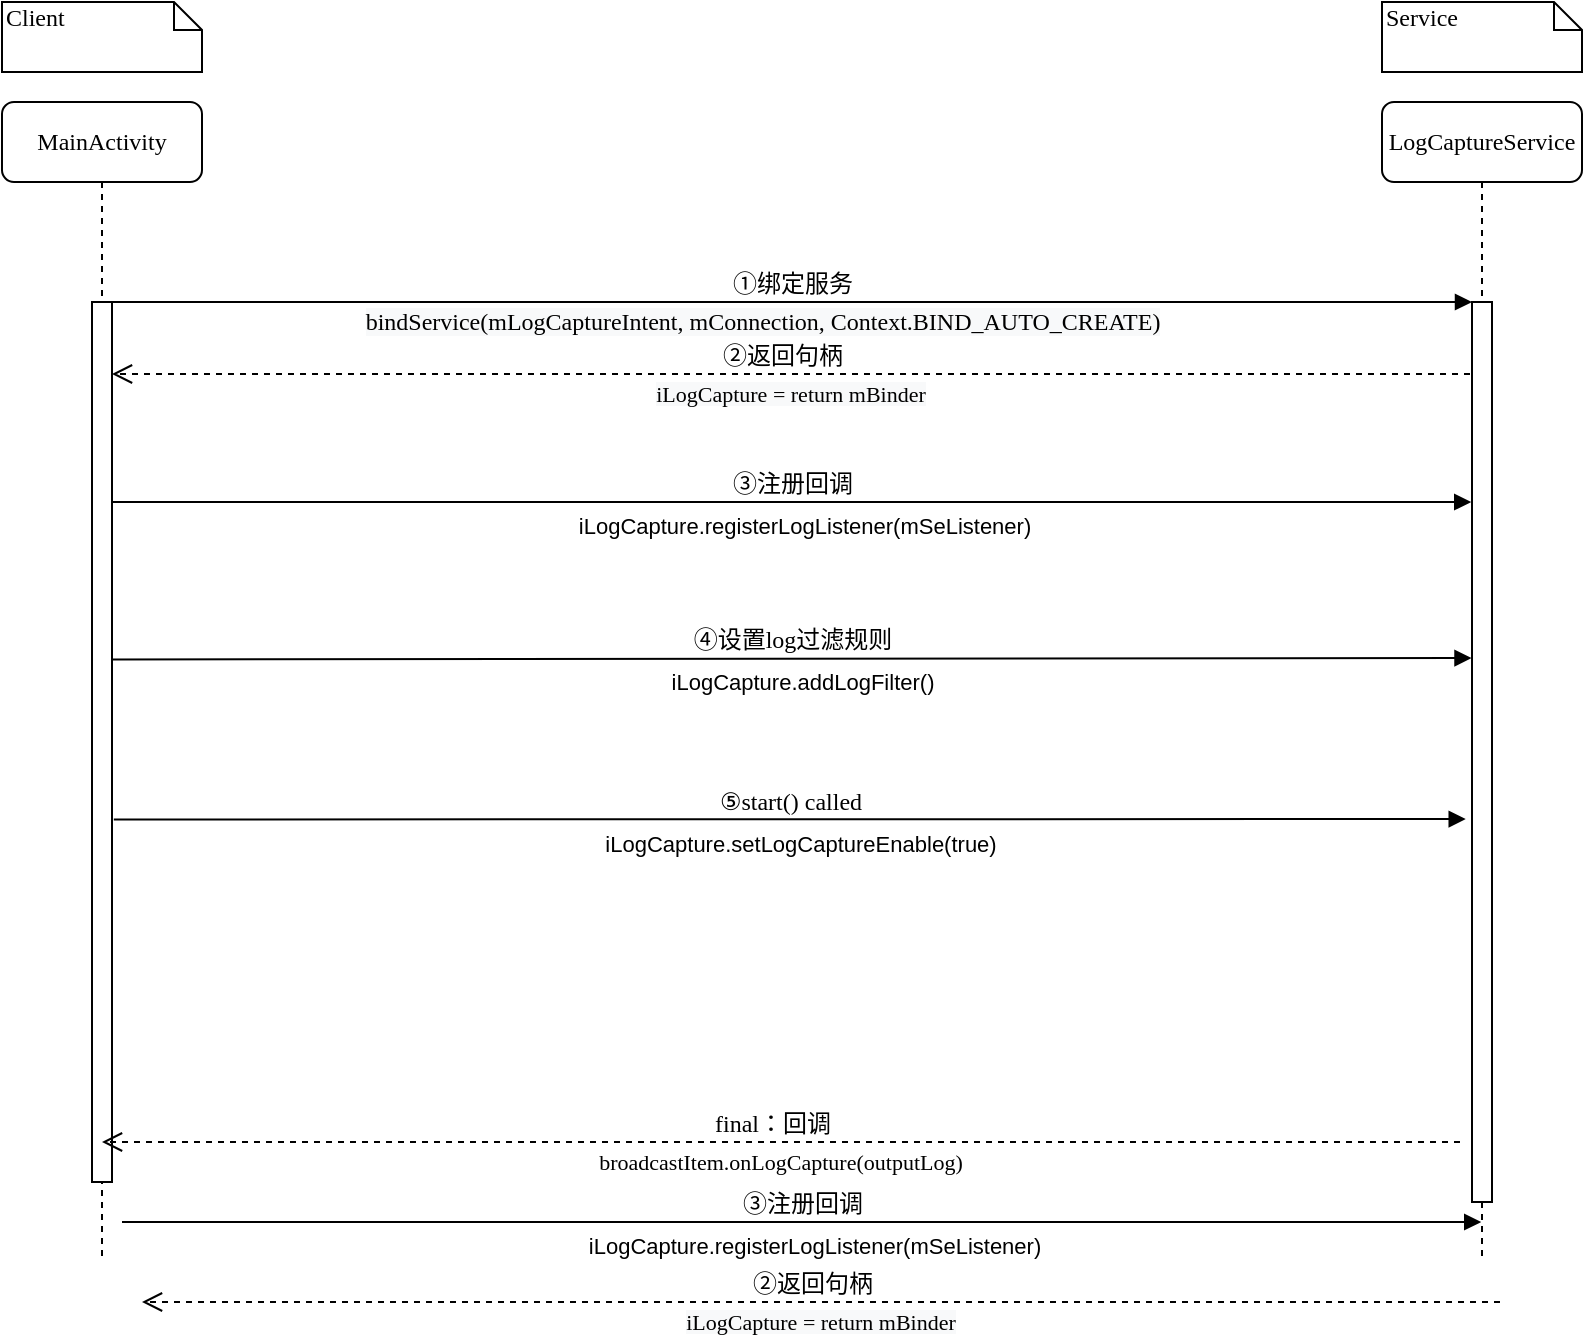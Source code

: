 <mxfile version="17.0.0" type="github">
  <diagram name="Page-1" id="13e1069c-82ec-6db2-03f1-153e76fe0fe0">
    <mxGraphModel dx="698" dy="357" grid="1" gridSize="10" guides="1" tooltips="1" connect="1" arrows="1" fold="1" page="1" pageScale="1" pageWidth="1100" pageHeight="850" background="none" math="0" shadow="0">
      <root>
        <mxCell id="0" />
        <mxCell id="1" parent="0" />
        <mxCell id="7baba1c4bc27f4b0-2" value="LogCaptureService" style="shape=umlLifeline;perimeter=lifelinePerimeter;whiteSpace=wrap;html=1;container=1;collapsible=0;recursiveResize=0;outlineConnect=0;rounded=1;shadow=0;comic=0;labelBackgroundColor=none;strokeWidth=1;fontFamily=Verdana;fontSize=12;align=center;" parent="1" vertex="1">
          <mxGeometry x="790" y="80" width="100" height="580" as="geometry" />
        </mxCell>
        <mxCell id="7baba1c4bc27f4b0-10" value="" style="html=1;points=[];perimeter=orthogonalPerimeter;rounded=0;shadow=0;comic=0;labelBackgroundColor=none;strokeWidth=1;fontFamily=Verdana;fontSize=12;align=center;" parent="7baba1c4bc27f4b0-2" vertex="1">
          <mxGeometry x="45" y="100" width="10" height="450" as="geometry" />
        </mxCell>
        <mxCell id="7baba1c4bc27f4b0-8" value="MainActivity" style="shape=umlLifeline;perimeter=lifelinePerimeter;whiteSpace=wrap;html=1;container=1;collapsible=0;recursiveResize=0;outlineConnect=0;rounded=1;shadow=0;comic=0;labelBackgroundColor=none;strokeWidth=1;fontFamily=Verdana;fontSize=12;align=center;" parent="1" vertex="1">
          <mxGeometry x="100" y="80" width="100" height="580" as="geometry" />
        </mxCell>
        <mxCell id="7baba1c4bc27f4b0-9" value="" style="html=1;points=[];perimeter=orthogonalPerimeter;rounded=0;shadow=0;comic=0;labelBackgroundColor=none;strokeWidth=1;fontFamily=Verdana;fontSize=12;align=center;" parent="7baba1c4bc27f4b0-8" vertex="1">
          <mxGeometry x="45" y="100" width="10" height="440" as="geometry" />
        </mxCell>
        <mxCell id="7baba1c4bc27f4b0-30" value="②返回句柄" style="html=1;verticalAlign=bottom;endArrow=open;dashed=1;endSize=8;labelBackgroundColor=none;fontFamily=Verdana;fontSize=12;edgeStyle=elbowEdgeStyle;elbow=vertical;" parent="1" target="7baba1c4bc27f4b0-9" edge="1">
          <mxGeometry x="0.013" relative="1" as="geometry">
            <mxPoint x="150" y="216" as="targetPoint" />
            <Array as="points">
              <mxPoint x="490" y="216" />
              <mxPoint x="570" y="586" />
            </Array>
            <mxPoint x="834" y="216" as="sourcePoint" />
            <mxPoint as="offset" />
          </mxGeometry>
        </mxCell>
        <mxCell id="2GdhyHXG3PzUkVWqFxI4-2" value="&lt;span style=&quot;background-color: rgb(248 , 249 , 250)&quot;&gt;&lt;font face=&quot;Verdana&quot;&gt;iLogCapture = return&amp;nbsp;mBinder&lt;/font&gt;&lt;/span&gt;" style="edgeLabel;html=1;align=center;verticalAlign=middle;resizable=0;points=[];" vertex="1" connectable="0" parent="7baba1c4bc27f4b0-30">
          <mxGeometry x="-0.024" y="2" relative="1" as="geometry">
            <mxPoint x="-9" y="8" as="offset" />
          </mxGeometry>
        </mxCell>
        <mxCell id="7baba1c4bc27f4b0-11" value="①绑定服务" style="html=1;verticalAlign=bottom;endArrow=block;entryX=0;entryY=0;labelBackgroundColor=none;fontFamily=Verdana;fontSize=12;edgeStyle=elbowEdgeStyle;elbow=vertical;" parent="1" source="7baba1c4bc27f4b0-9" target="7baba1c4bc27f4b0-10" edge="1">
          <mxGeometry relative="1" as="geometry">
            <mxPoint x="220" y="190" as="sourcePoint" />
          </mxGeometry>
        </mxCell>
        <mxCell id="2GdhyHXG3PzUkVWqFxI4-1" value="&lt;span style=&quot;font-family: &amp;#34;verdana&amp;#34; ; font-size: 12px ; background-color: rgb(248 , 249 , 250)&quot;&gt;bindService(mLogCaptureIntent, mConnection, Context.BIND_AUTO_CREATE)&lt;/span&gt;" style="edgeLabel;html=1;align=center;verticalAlign=middle;resizable=0;points=[];" vertex="1" connectable="0" parent="7baba1c4bc27f4b0-11">
          <mxGeometry x="0.053" relative="1" as="geometry">
            <mxPoint x="-33" y="10" as="offset" />
          </mxGeometry>
        </mxCell>
        <mxCell id="7baba1c4bc27f4b0-40" value="Client" style="shape=note;whiteSpace=wrap;html=1;size=14;verticalAlign=top;align=left;spacingTop=-6;rounded=0;shadow=0;comic=0;labelBackgroundColor=none;strokeWidth=1;fontFamily=Verdana;fontSize=12" parent="1" vertex="1">
          <mxGeometry x="100" y="30" width="100" height="35" as="geometry" />
        </mxCell>
        <mxCell id="7baba1c4bc27f4b0-41" value="Service" style="shape=note;whiteSpace=wrap;html=1;size=14;verticalAlign=top;align=left;spacingTop=-6;rounded=0;shadow=0;comic=0;labelBackgroundColor=none;strokeWidth=1;fontFamily=Verdana;fontSize=12" parent="1" vertex="1">
          <mxGeometry x="790" y="30" width="100" height="35" as="geometry" />
        </mxCell>
        <mxCell id="2GdhyHXG3PzUkVWqFxI4-5" value="③注册回调" style="html=1;verticalAlign=bottom;endArrow=block;entryX=-0.038;entryY=0.381;labelBackgroundColor=none;fontFamily=Verdana;fontSize=12;edgeStyle=elbowEdgeStyle;elbow=vertical;entryDx=0;entryDy=0;entryPerimeter=0;" edge="1" parent="1">
          <mxGeometry relative="1" as="geometry">
            <mxPoint x="155" y="280" as="sourcePoint" />
            <mxPoint x="834.62" y="280.45" as="targetPoint" />
          </mxGeometry>
        </mxCell>
        <mxCell id="2GdhyHXG3PzUkVWqFxI4-10" value="iLogCapture.registerLogListener(mSeListener)" style="edgeLabel;html=1;align=center;verticalAlign=middle;resizable=0;points=[];" vertex="1" connectable="0" parent="2GdhyHXG3PzUkVWqFxI4-5">
          <mxGeometry x="0.031" y="-1" relative="1" as="geometry">
            <mxPoint x="-5" y="11" as="offset" />
          </mxGeometry>
        </mxCell>
        <mxCell id="2GdhyHXG3PzUkVWqFxI4-11" value="②返回句柄" style="html=1;verticalAlign=bottom;endArrow=open;dashed=1;endSize=8;labelBackgroundColor=none;fontFamily=Verdana;fontSize=12;edgeStyle=elbowEdgeStyle;elbow=vertical;" edge="1" parent="1">
          <mxGeometry x="0.013" relative="1" as="geometry">
            <mxPoint x="170" y="680" as="targetPoint" />
            <Array as="points">
              <mxPoint x="505" y="680" />
              <mxPoint x="585" y="1050" />
            </Array>
            <mxPoint x="849" y="680" as="sourcePoint" />
            <mxPoint as="offset" />
          </mxGeometry>
        </mxCell>
        <mxCell id="2GdhyHXG3PzUkVWqFxI4-12" value="&lt;span style=&quot;background-color: rgb(248 , 249 , 250)&quot;&gt;&lt;font face=&quot;Verdana&quot;&gt;iLogCapture = return&amp;nbsp;mBinder&lt;/font&gt;&lt;/span&gt;" style="edgeLabel;html=1;align=center;verticalAlign=middle;resizable=0;points=[];" vertex="1" connectable="0" parent="2GdhyHXG3PzUkVWqFxI4-11">
          <mxGeometry x="-0.024" y="2" relative="1" as="geometry">
            <mxPoint x="-9" y="8" as="offset" />
          </mxGeometry>
        </mxCell>
        <mxCell id="2GdhyHXG3PzUkVWqFxI4-13" value="③注册回调" style="html=1;verticalAlign=bottom;endArrow=block;entryX=-0.038;entryY=0.381;labelBackgroundColor=none;fontFamily=Verdana;fontSize=12;edgeStyle=elbowEdgeStyle;elbow=vertical;entryDx=0;entryDy=0;entryPerimeter=0;" edge="1" parent="1">
          <mxGeometry relative="1" as="geometry">
            <mxPoint x="160" y="640" as="sourcePoint" />
            <mxPoint x="839.62" y="640.45" as="targetPoint" />
          </mxGeometry>
        </mxCell>
        <mxCell id="2GdhyHXG3PzUkVWqFxI4-14" value="iLogCapture.registerLogListener(mSeListener)" style="edgeLabel;html=1;align=center;verticalAlign=middle;resizable=0;points=[];" vertex="1" connectable="0" parent="2GdhyHXG3PzUkVWqFxI4-13">
          <mxGeometry x="0.031" y="-1" relative="1" as="geometry">
            <mxPoint x="-5" y="11" as="offset" />
          </mxGeometry>
        </mxCell>
        <mxCell id="2GdhyHXG3PzUkVWqFxI4-15" value="final：回调&lt;span style=&quot;color: rgba(0 , 0 , 0 , 0) ; font-family: monospace ; font-size: 0px&quot;&gt;%3CmxGraphModel%3E%3Croot%3E%3CmxCell%20id%3D%220%22%2F%3E%3CmxCell%20id%3D%221%22%20parent%3D%220%22%2F%3E%3CmxCell%20id%3D%222%22%20value%3D%22%E2%91%A1%E8%BF%94%E5%9B%9E%E5%8F%A5%E6%9F%84%22%20style%3D%22html%3D1%3BverticalAlign%3Dbottom%3BendArrow%3Dopen%3Bdashed%3D1%3BendSize%3D8%3BlabelBackgroundColor%3Dnone%3BfontFamily%3DVerdana%3BfontSize%3D12%3BedgeStyle%3DelbowEdgeStyle%3Belbow%3Dvertical%3B%22%20edge%3D%221%22%20parent%3D%221%22%3E%3CmxGeometry%20x%3D%220.013%22%20relative%3D%221%22%20as%3D%22geometry%22%3E%3CmxPoint%20x%3D%22190%22%20y%3D%22500.0%22%20as%3D%22targetPoint%22%2F%3E%3CArray%20as%3D%22points%22%3E%3CmxPoint%20x%3D%22525%22%20y%3D%22500%22%2F%3E%3CmxPoint%20x%3D%22605%22%20y%3D%22870%22%2F%3E%3C%2FArray%3E%3CmxPoint%20x%3D%22869%22%20y%3D%22500.0%22%20as%3D%22sourcePoint%22%2F%3E%3CmxPoint%20as%3D%22offset%22%2F%3E%3C%2FmxGeometry%3E%3C%2FmxCell%3E%3CmxCell%20id%3D%223%22%20value%3D%22%26lt%3Bspan%20style%3D%26quot%3Bbackground-color%3A%20rgb(248%20%2C%20249%20%2C%20250)%26quot%3B%26gt%3B%26lt%3Bfont%20face%3D%26quot%3BVerdana%26quot%3B%26gt%3BiLogCapture%20%3D%20return%26amp%3Bnbsp%3BmBinder%26lt%3B%2Ffont%26gt%3B%26lt%3B%2Fspan%26gt%3B%22%20style%3D%22edgeLabel%3Bhtml%3D1%3Balign%3Dcenter%3BverticalAlign%3Dmiddle%3Bresizable%3D0%3Bpoints%3D%5B%5D%3B%22%20vertex%3D%221%22%20connectable%3D%220%22%20parent%3D%222%22%3E%3CmxGeometry%20x%3D%22-0.024%22%20y%3D%222%22%20relative%3D%221%22%20as%3D%22geometry%22%3E%3CmxPoint%20x%3D%22-9%22%20y%3D%228%22%20as%3D%22offset%22%2F%3E%3C%2FmxGeometry%3E%3C%2FmxCell%3E%3C%2Froot%3E%3C%2FmxGraphModel%3E&lt;/span&gt;&lt;font color=&quot;rgba(0, 0, 0, 0)&quot; face=&quot;monospace&quot;&gt;&lt;span style=&quot;font-size: 0px&quot;&gt;onLogCap&lt;/span&gt;&lt;/font&gt;" style="html=1;verticalAlign=bottom;endArrow=open;dashed=1;endSize=8;labelBackgroundColor=none;fontFamily=Verdana;fontSize=12;edgeStyle=elbowEdgeStyle;elbow=vertical;" edge="1" parent="1">
          <mxGeometry x="0.013" relative="1" as="geometry">
            <mxPoint x="150" y="600.0" as="targetPoint" />
            <Array as="points">
              <mxPoint x="485" y="600" />
              <mxPoint x="565" y="970" />
            </Array>
            <mxPoint x="829" y="600.0" as="sourcePoint" />
            <mxPoint as="offset" />
          </mxGeometry>
        </mxCell>
        <mxCell id="2GdhyHXG3PzUkVWqFxI4-16" value="&lt;font face=&quot;Verdana&quot;&gt;&lt;span style=&quot;font-size: 11px&quot;&gt;broadcastItem.onLogCapture(outputLog)&lt;/span&gt;&lt;/font&gt;" style="edgeLabel;html=1;align=center;verticalAlign=middle;resizable=0;points=[];" vertex="1" connectable="0" parent="2GdhyHXG3PzUkVWqFxI4-15">
          <mxGeometry x="-0.024" y="2" relative="1" as="geometry">
            <mxPoint x="-9" y="8" as="offset" />
          </mxGeometry>
        </mxCell>
        <mxCell id="2GdhyHXG3PzUkVWqFxI4-17" value="④设置log过滤规则" style="html=1;verticalAlign=bottom;endArrow=block;entryX=-0.025;entryY=0.378;labelBackgroundColor=none;fontFamily=Verdana;fontSize=12;edgeStyle=elbowEdgeStyle;elbow=vertical;entryDx=0;entryDy=0;entryPerimeter=0;exitX=0.975;exitY=0.388;exitDx=0;exitDy=0;exitPerimeter=0;" edge="1" parent="1">
          <mxGeometry relative="1" as="geometry">
            <mxPoint x="154.75" y="358.72" as="sourcePoint" />
            <mxPoint x="834.75" y="358.1" as="targetPoint" />
            <Array as="points">
              <mxPoint x="840" y="358" />
            </Array>
          </mxGeometry>
        </mxCell>
        <mxCell id="2GdhyHXG3PzUkVWqFxI4-18" value="iLogCapture.addLogFilter()" style="edgeLabel;html=1;align=center;verticalAlign=middle;resizable=0;points=[];" vertex="1" connectable="0" parent="2GdhyHXG3PzUkVWqFxI4-17">
          <mxGeometry x="0.031" y="-1" relative="1" as="geometry">
            <mxPoint x="-5" y="11" as="offset" />
          </mxGeometry>
        </mxCell>
        <mxCell id="2GdhyHXG3PzUkVWqFxI4-19" value="⑤start() called" style="html=1;verticalAlign=bottom;endArrow=block;entryX=-0.314;entryY=0.575;labelBackgroundColor=none;fontFamily=Verdana;fontSize=12;edgeStyle=elbowEdgeStyle;elbow=vertical;entryDx=0;entryDy=0;entryPerimeter=0;exitX=1.091;exitY=0.588;exitDx=0;exitDy=0;exitPerimeter=0;" edge="1" parent="1" source="7baba1c4bc27f4b0-9" target="7baba1c4bc27f4b0-10">
          <mxGeometry relative="1" as="geometry">
            <mxPoint x="150" y="439.17" as="sourcePoint" />
            <mxPoint x="829.62" y="439.62" as="targetPoint" />
          </mxGeometry>
        </mxCell>
        <mxCell id="2GdhyHXG3PzUkVWqFxI4-20" value="iLogCapture.setLogCaptureEnable(true)" style="edgeLabel;html=1;align=center;verticalAlign=middle;resizable=0;points=[];" vertex="1" connectable="0" parent="2GdhyHXG3PzUkVWqFxI4-19">
          <mxGeometry x="0.031" y="-1" relative="1" as="geometry">
            <mxPoint x="-5" y="11" as="offset" />
          </mxGeometry>
        </mxCell>
      </root>
    </mxGraphModel>
  </diagram>
</mxfile>
